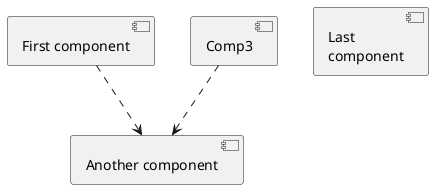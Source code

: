 @startuml

[First component]
[Another component] as Comp2
component Comp3
component [Last\ncomponent] as Comp4

[First component] ..> Comp2
[Comp3] ..> Comp2



@enduml
